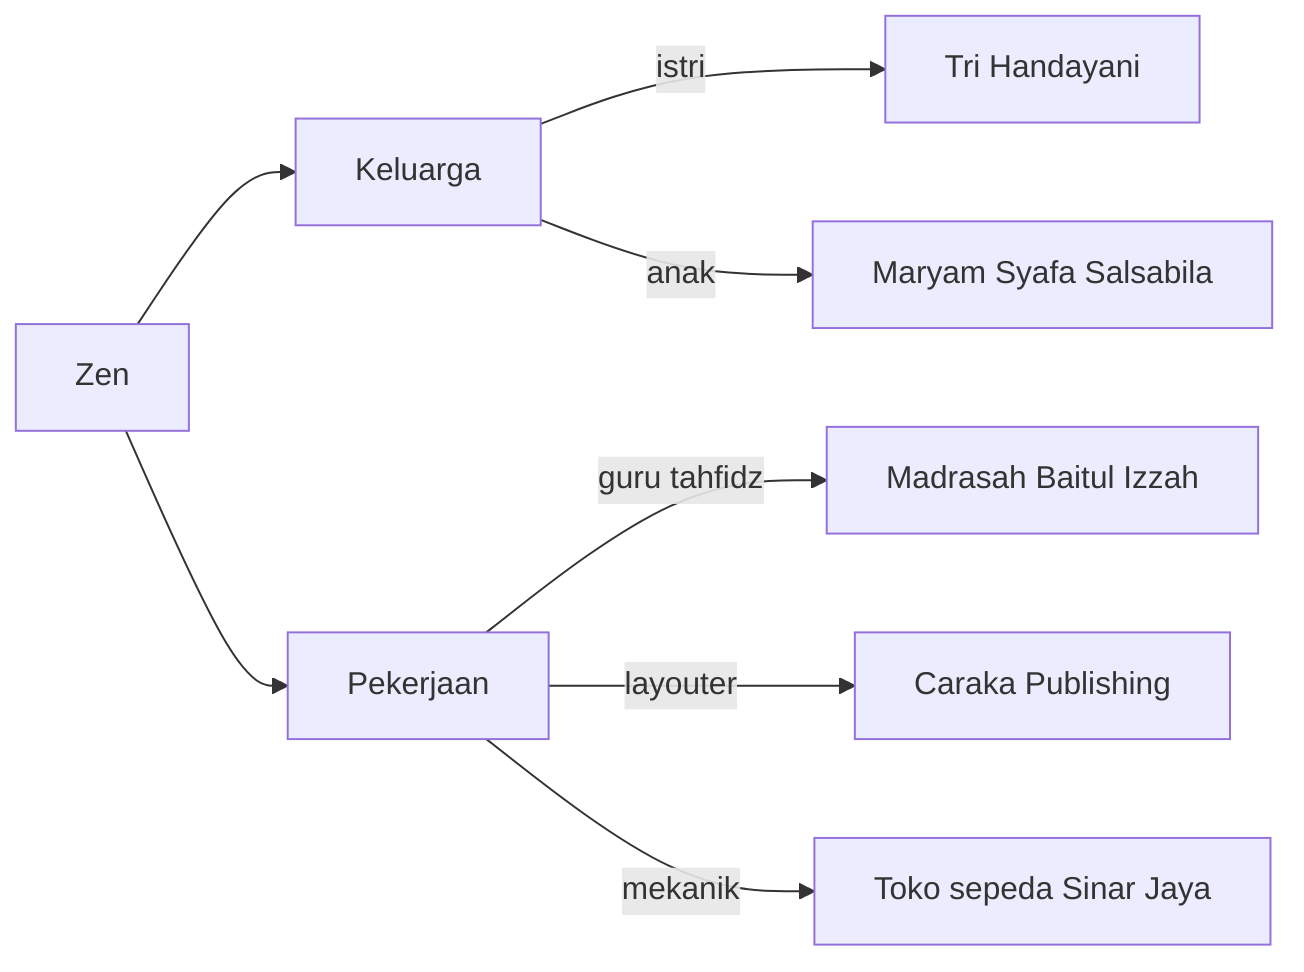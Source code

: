 graph LR
 a[Zen] --> b[Keluarga] & c[Pekerjaan]
 b -- istri --> d[Tri Handayani]
 b -- anak --> e[Maryam Syafa Salsabila]
 c -- guru tahfidz --> f[Madrasah Baitul Izzah]
 c -- layouter --> g[Caraka Publishing]
 c -- mekanik --> h[Toko sepeda Sinar Jaya]